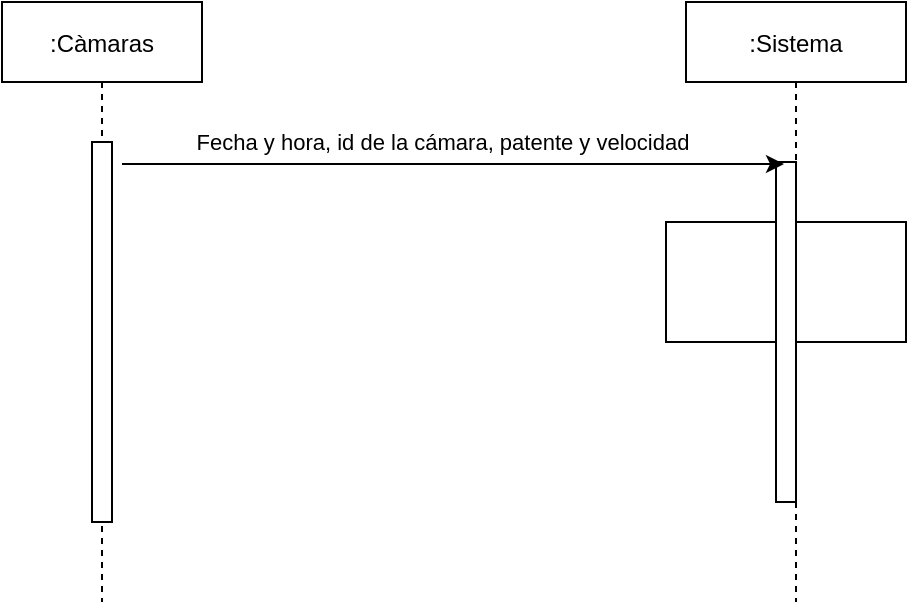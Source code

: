 <mxfile version="20.5.1" type="device"><diagram id="kgpKYQtTHZ0yAKxKKP6v" name="Page-1"><mxGraphModel dx="868" dy="482" grid="1" gridSize="10" guides="1" tooltips="1" connect="1" arrows="1" fold="1" page="1" pageScale="1" pageWidth="850" pageHeight="1100" math="0" shadow="0"><root><mxCell id="0"/><mxCell id="1" parent="0"/><mxCell id="3nuBFxr9cyL0pnOWT2aG-1" value=":Càmaras" style="shape=umlLifeline;perimeter=lifelinePerimeter;container=1;collapsible=0;recursiveResize=0;rounded=0;shadow=0;strokeWidth=1;" parent="1" vertex="1"><mxGeometry x="120" y="80" width="100" height="300" as="geometry"/></mxCell><mxCell id="3nuBFxr9cyL0pnOWT2aG-2" value="" style="points=[];perimeter=orthogonalPerimeter;rounded=0;shadow=0;strokeWidth=1;" parent="3nuBFxr9cyL0pnOWT2aG-1" vertex="1"><mxGeometry x="45" y="70" width="10" height="190" as="geometry"/></mxCell><mxCell id="3nuBFxr9cyL0pnOWT2aG-5" value=":Sistema" style="shape=umlLifeline;perimeter=lifelinePerimeter;container=1;collapsible=0;recursiveResize=0;rounded=0;shadow=0;strokeWidth=1;" parent="1" vertex="1"><mxGeometry x="462" y="80" width="110" height="300" as="geometry"/></mxCell><mxCell id="pFcqkuGFv0Q0pjEW2o-4-4" value="" style="rounded=0;whiteSpace=wrap;html=1;" vertex="1" parent="3nuBFxr9cyL0pnOWT2aG-5"><mxGeometry x="-10" y="110" width="120" height="60" as="geometry"/></mxCell><mxCell id="3nuBFxr9cyL0pnOWT2aG-6" value="" style="points=[];perimeter=orthogonalPerimeter;rounded=0;shadow=0;strokeWidth=1;" parent="3nuBFxr9cyL0pnOWT2aG-5" vertex="1"><mxGeometry x="45" y="80" width="10" height="170" as="geometry"/></mxCell><mxCell id="pFcqkuGFv0Q0pjEW2o-4-1" value="" style="endArrow=classic;html=1;rounded=0;entryX=0.4;entryY=0.006;entryDx=0;entryDy=0;entryPerimeter=0;" edge="1" parent="1" target="3nuBFxr9cyL0pnOWT2aG-6"><mxGeometry width="50" height="50" relative="1" as="geometry"><mxPoint x="180" y="161" as="sourcePoint"/><mxPoint x="450" y="230" as="targetPoint"/></mxGeometry></mxCell><mxCell id="pFcqkuGFv0Q0pjEW2o-4-2" value="Fecha y hora, id de la cámara, patente y velocidad" style="edgeLabel;html=1;align=center;verticalAlign=middle;resizable=0;points=[];" vertex="1" connectable="0" parent="pFcqkuGFv0Q0pjEW2o-4-1"><mxGeometry x="0.148" y="1" relative="1" as="geometry"><mxPoint x="-30" y="-10" as="offset"/></mxGeometry></mxCell></root></mxGraphModel></diagram></mxfile>